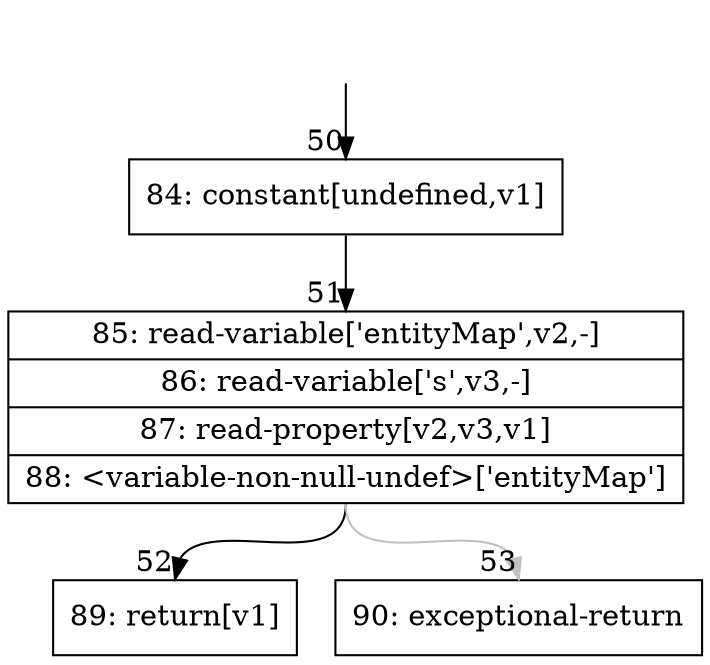 digraph {
rankdir="TD"
BB_entry9[shape=none,label=""];
BB_entry9 -> BB50 [tailport=s, headport=n, headlabel="    50"]
BB50 [shape=record label="{84: constant[undefined,v1]}" ] 
BB50 -> BB51 [tailport=s, headport=n, headlabel="      51"]
BB51 [shape=record label="{85: read-variable['entityMap',v2,-]|86: read-variable['s',v3,-]|87: read-property[v2,v3,v1]|88: \<variable-non-null-undef\>['entityMap']}" ] 
BB51 -> BB52 [tailport=s, headport=n, headlabel="      52"]
BB51 -> BB53 [tailport=s, headport=n, color=gray, headlabel="      53"]
BB52 [shape=record label="{89: return[v1]}" ] 
BB53 [shape=record label="{90: exceptional-return}" ] 
//#$~ 54
}
